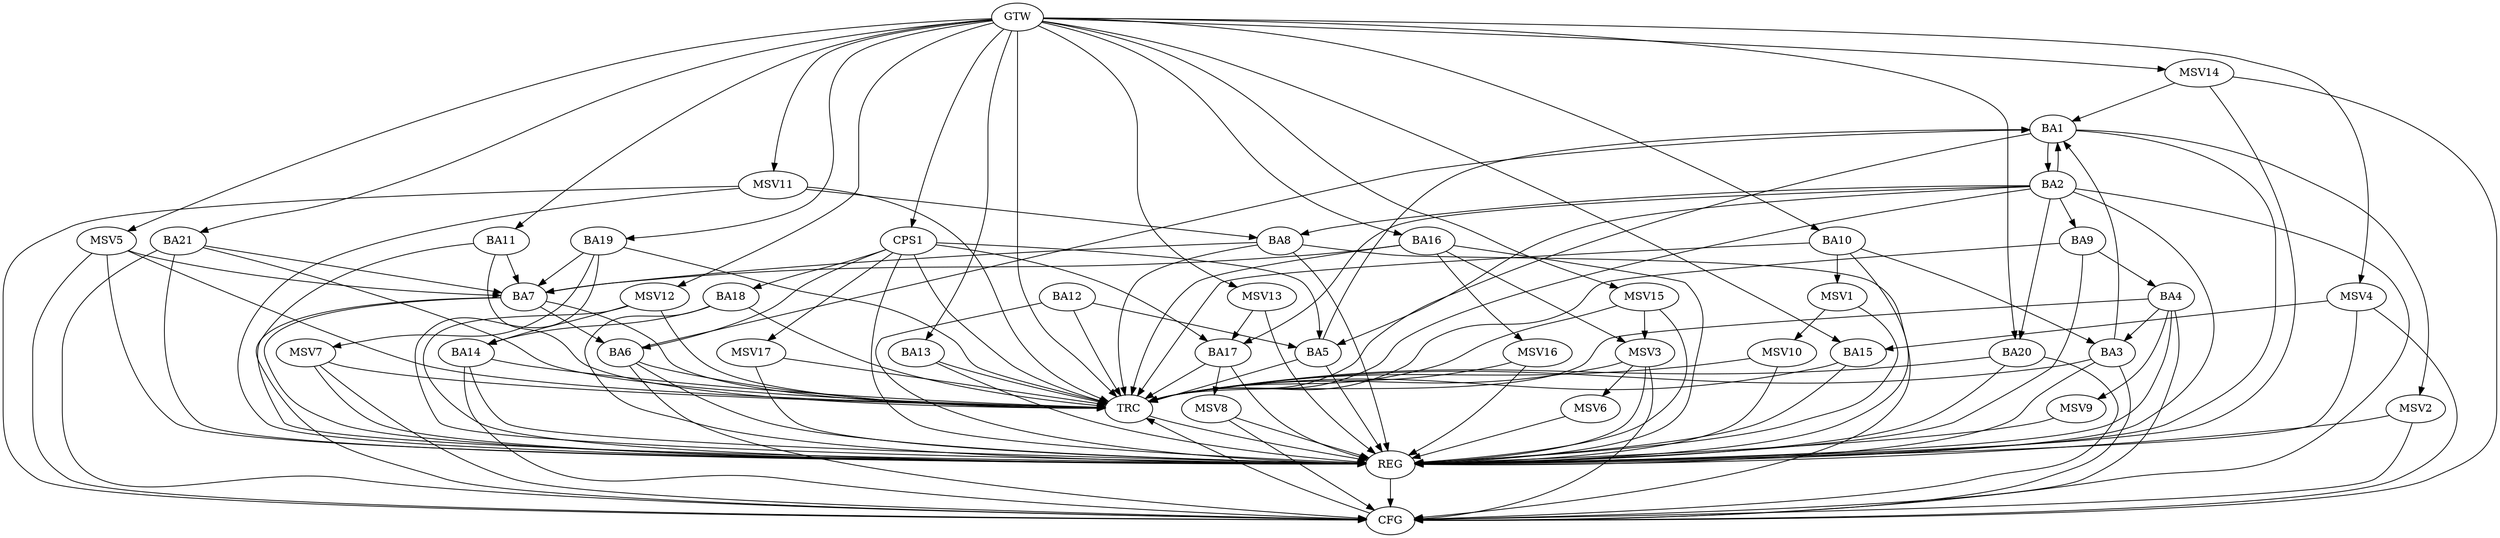 strict digraph G {
  BA1 [ label="BA1" ];
  BA2 [ label="BA2" ];
  BA3 [ label="BA3" ];
  BA4 [ label="BA4" ];
  BA5 [ label="BA5" ];
  BA6 [ label="BA6" ];
  BA7 [ label="BA7" ];
  BA8 [ label="BA8" ];
  BA9 [ label="BA9" ];
  BA10 [ label="BA10" ];
  BA11 [ label="BA11" ];
  BA12 [ label="BA12" ];
  BA13 [ label="BA13" ];
  BA14 [ label="BA14" ];
  BA15 [ label="BA15" ];
  BA16 [ label="BA16" ];
  BA17 [ label="BA17" ];
  BA18 [ label="BA18" ];
  BA19 [ label="BA19" ];
  BA20 [ label="BA20" ];
  BA21 [ label="BA21" ];
  CPS1 [ label="CPS1" ];
  GTW [ label="GTW" ];
  REG [ label="REG" ];
  CFG [ label="CFG" ];
  TRC [ label="TRC" ];
  MSV1 [ label="MSV1" ];
  MSV2 [ label="MSV2" ];
  MSV3 [ label="MSV3" ];
  MSV4 [ label="MSV4" ];
  MSV5 [ label="MSV5" ];
  MSV6 [ label="MSV6" ];
  MSV7 [ label="MSV7" ];
  MSV8 [ label="MSV8" ];
  MSV9 [ label="MSV9" ];
  MSV10 [ label="MSV10" ];
  MSV11 [ label="MSV11" ];
  MSV12 [ label="MSV12" ];
  MSV13 [ label="MSV13" ];
  MSV14 [ label="MSV14" ];
  MSV15 [ label="MSV15" ];
  MSV16 [ label="MSV16" ];
  MSV17 [ label="MSV17" ];
  BA1 -> BA2;
  BA2 -> BA1;
  BA3 -> BA1;
  BA4 -> BA3;
  BA5 -> BA1;
  BA6 -> BA1;
  BA7 -> BA6;
  BA8 -> BA7;
  BA9 -> BA4;
  BA10 -> BA3;
  BA11 -> BA7;
  BA12 -> BA5;
  BA16 -> BA7;
  BA18 -> BA14;
  BA19 -> BA7;
  BA21 -> BA7;
  CPS1 -> BA18;
  CPS1 -> BA17;
  CPS1 -> BA5;
  CPS1 -> BA6;
  GTW -> BA10;
  GTW -> BA11;
  GTW -> BA13;
  GTW -> BA15;
  GTW -> BA16;
  GTW -> BA19;
  GTW -> BA20;
  GTW -> BA21;
  GTW -> CPS1;
  BA1 -> REG;
  BA2 -> REG;
  BA3 -> REG;
  BA4 -> REG;
  BA5 -> REG;
  BA6 -> REG;
  BA7 -> REG;
  BA8 -> REG;
  BA9 -> REG;
  BA10 -> REG;
  BA11 -> REG;
  BA12 -> REG;
  BA13 -> REG;
  BA14 -> REG;
  BA15 -> REG;
  BA16 -> REG;
  BA17 -> REG;
  BA18 -> REG;
  BA19 -> REG;
  BA20 -> REG;
  BA21 -> REG;
  CPS1 -> REG;
  BA14 -> CFG;
  BA21 -> CFG;
  BA7 -> CFG;
  BA8 -> CFG;
  BA20 -> CFG;
  BA4 -> CFG;
  BA3 -> CFG;
  BA6 -> CFG;
  BA2 -> CFG;
  REG -> CFG;
  BA1 -> TRC;
  BA2 -> TRC;
  BA3 -> TRC;
  BA4 -> TRC;
  BA5 -> TRC;
  BA6 -> TRC;
  BA7 -> TRC;
  BA8 -> TRC;
  BA9 -> TRC;
  BA10 -> TRC;
  BA11 -> TRC;
  BA12 -> TRC;
  BA13 -> TRC;
  BA14 -> TRC;
  BA15 -> TRC;
  BA16 -> TRC;
  BA17 -> TRC;
  BA18 -> TRC;
  BA19 -> TRC;
  BA20 -> TRC;
  BA21 -> TRC;
  CPS1 -> TRC;
  GTW -> TRC;
  CFG -> TRC;
  TRC -> REG;
  BA2 -> BA5;
  BA2 -> BA8;
  BA2 -> BA9;
  BA2 -> BA20;
  BA2 -> BA17;
  BA10 -> MSV1;
  MSV1 -> REG;
  BA1 -> MSV2;
  MSV2 -> REG;
  MSV2 -> CFG;
  BA16 -> MSV3;
  MSV3 -> REG;
  MSV3 -> TRC;
  MSV3 -> CFG;
  MSV4 -> BA15;
  GTW -> MSV4;
  MSV4 -> REG;
  MSV4 -> CFG;
  MSV5 -> BA7;
  GTW -> MSV5;
  MSV5 -> REG;
  MSV5 -> TRC;
  MSV5 -> CFG;
  MSV3 -> MSV6;
  MSV6 -> REG;
  BA19 -> MSV7;
  MSV7 -> REG;
  MSV7 -> TRC;
  MSV7 -> CFG;
  BA17 -> MSV8;
  MSV8 -> REG;
  MSV8 -> CFG;
  BA4 -> MSV9;
  MSV9 -> REG;
  MSV1 -> MSV10;
  MSV10 -> REG;
  MSV10 -> TRC;
  MSV11 -> BA8;
  GTW -> MSV11;
  MSV11 -> REG;
  MSV11 -> TRC;
  MSV11 -> CFG;
  MSV12 -> BA14;
  GTW -> MSV12;
  MSV12 -> REG;
  MSV12 -> TRC;
  MSV13 -> BA17;
  GTW -> MSV13;
  MSV13 -> REG;
  MSV14 -> BA1;
  GTW -> MSV14;
  MSV14 -> REG;
  MSV14 -> CFG;
  MSV15 -> MSV3;
  GTW -> MSV15;
  MSV15 -> REG;
  MSV15 -> TRC;
  BA16 -> MSV16;
  MSV16 -> REG;
  MSV16 -> TRC;
  CPS1 -> MSV17;
  MSV17 -> REG;
  MSV17 -> TRC;
}
